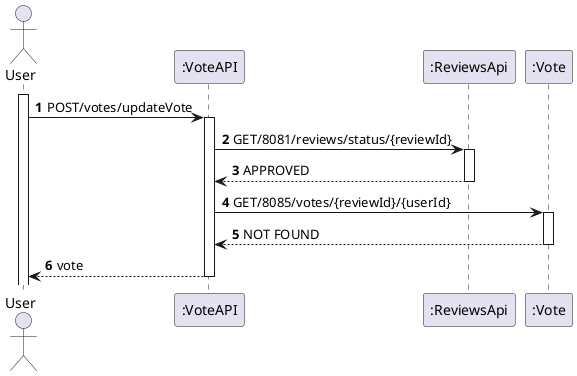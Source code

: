@startuml
'https://plantuml.com/sequence-diagram

autoactivate on
autonumber

actor "User" as User
participant ":VoteAPI" as vote1
participant ":ReviewsApi" as Rev
participant ":Vote" as vote2

activate User

User -> vote1: POST/votes/updateVote
vote1 -> Rev: GET/8081/reviews/status/{reviewId}
Rev --> vote1 : APPROVED
vote1 -> vote2 : GET/8085/votes/{reviewId}/{userId}
vote2 --> vote1 : NOT FOUND
vote1 --> User: vote

@enduml